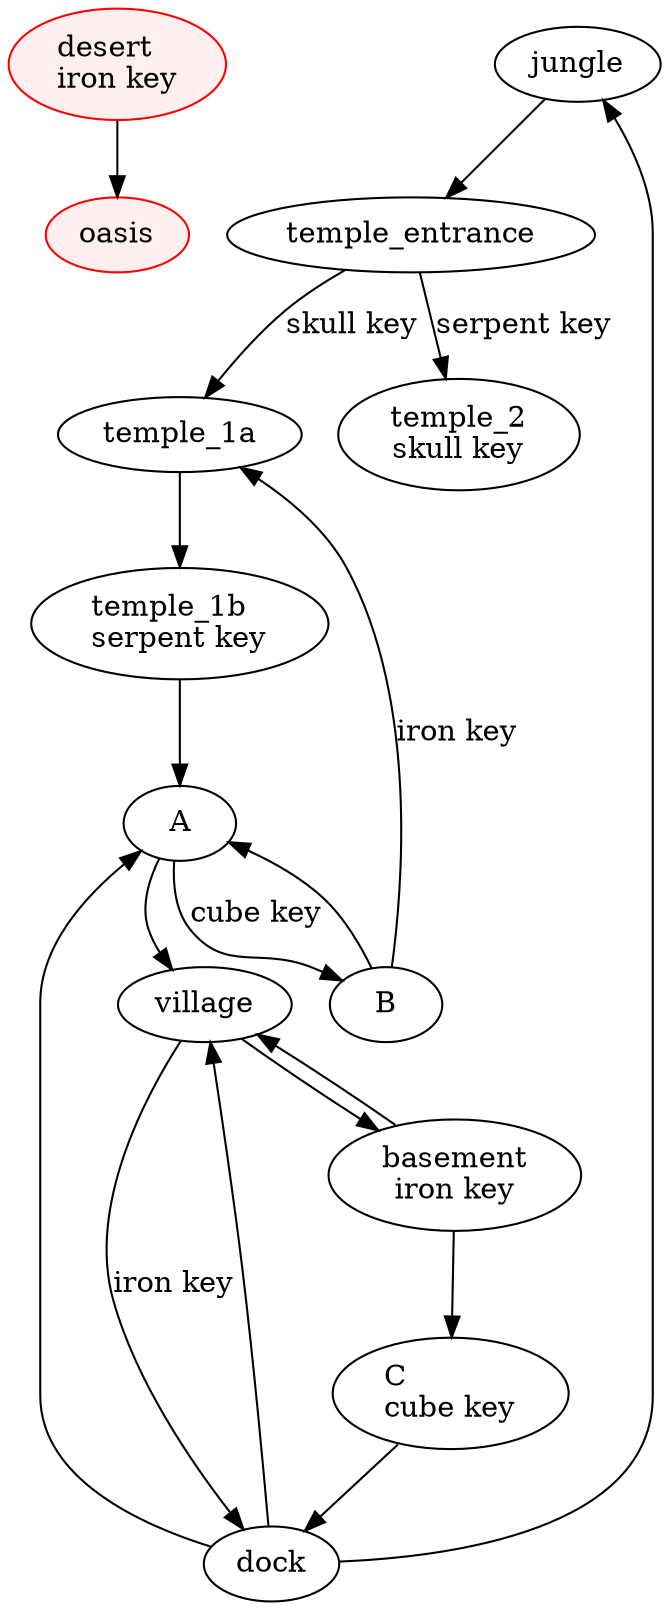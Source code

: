 digraph { 
	oasis [label="oasis", color=red, style=filled, fillcolor="#ffefef"];

	desert [label="desert\liron key", color=red, style=filled, fillcolor="#ffefef"];
	desert -> oasis;

	jungle [label="jungle"];
	jungle -> temple_entrance;

	dock [label="dock"];
	dock -> village;
	dock -> jungle;
	dock -> A;

	basement [label="basement\liron key"];
	basement -> village;
	basement -> C;

	temple_entrance [label="temple_entrance"];
	temple_entrance -> temple_1a [label="skull key"];
	temple_entrance -> temple_2 [label="serpent key"];

	village [label="village"];
	village -> dock [label="iron key"];
	village -> basement;

	C [label="C\lcube key"];
	C -> dock;

	A [label="A"];
	A -> B [label="cube key"];
	A -> village;

	B [label="B"];
	B -> A;
	B -> temple_1a [label="iron key"];

	temple_1a [label="temple_1a"];
	temple_1a -> temple_1b;

	temple_1b [label="temple_1b\lserpent key"];
	temple_1b -> A;

	temple_2 [label="temple_2\lskull key"];

}
